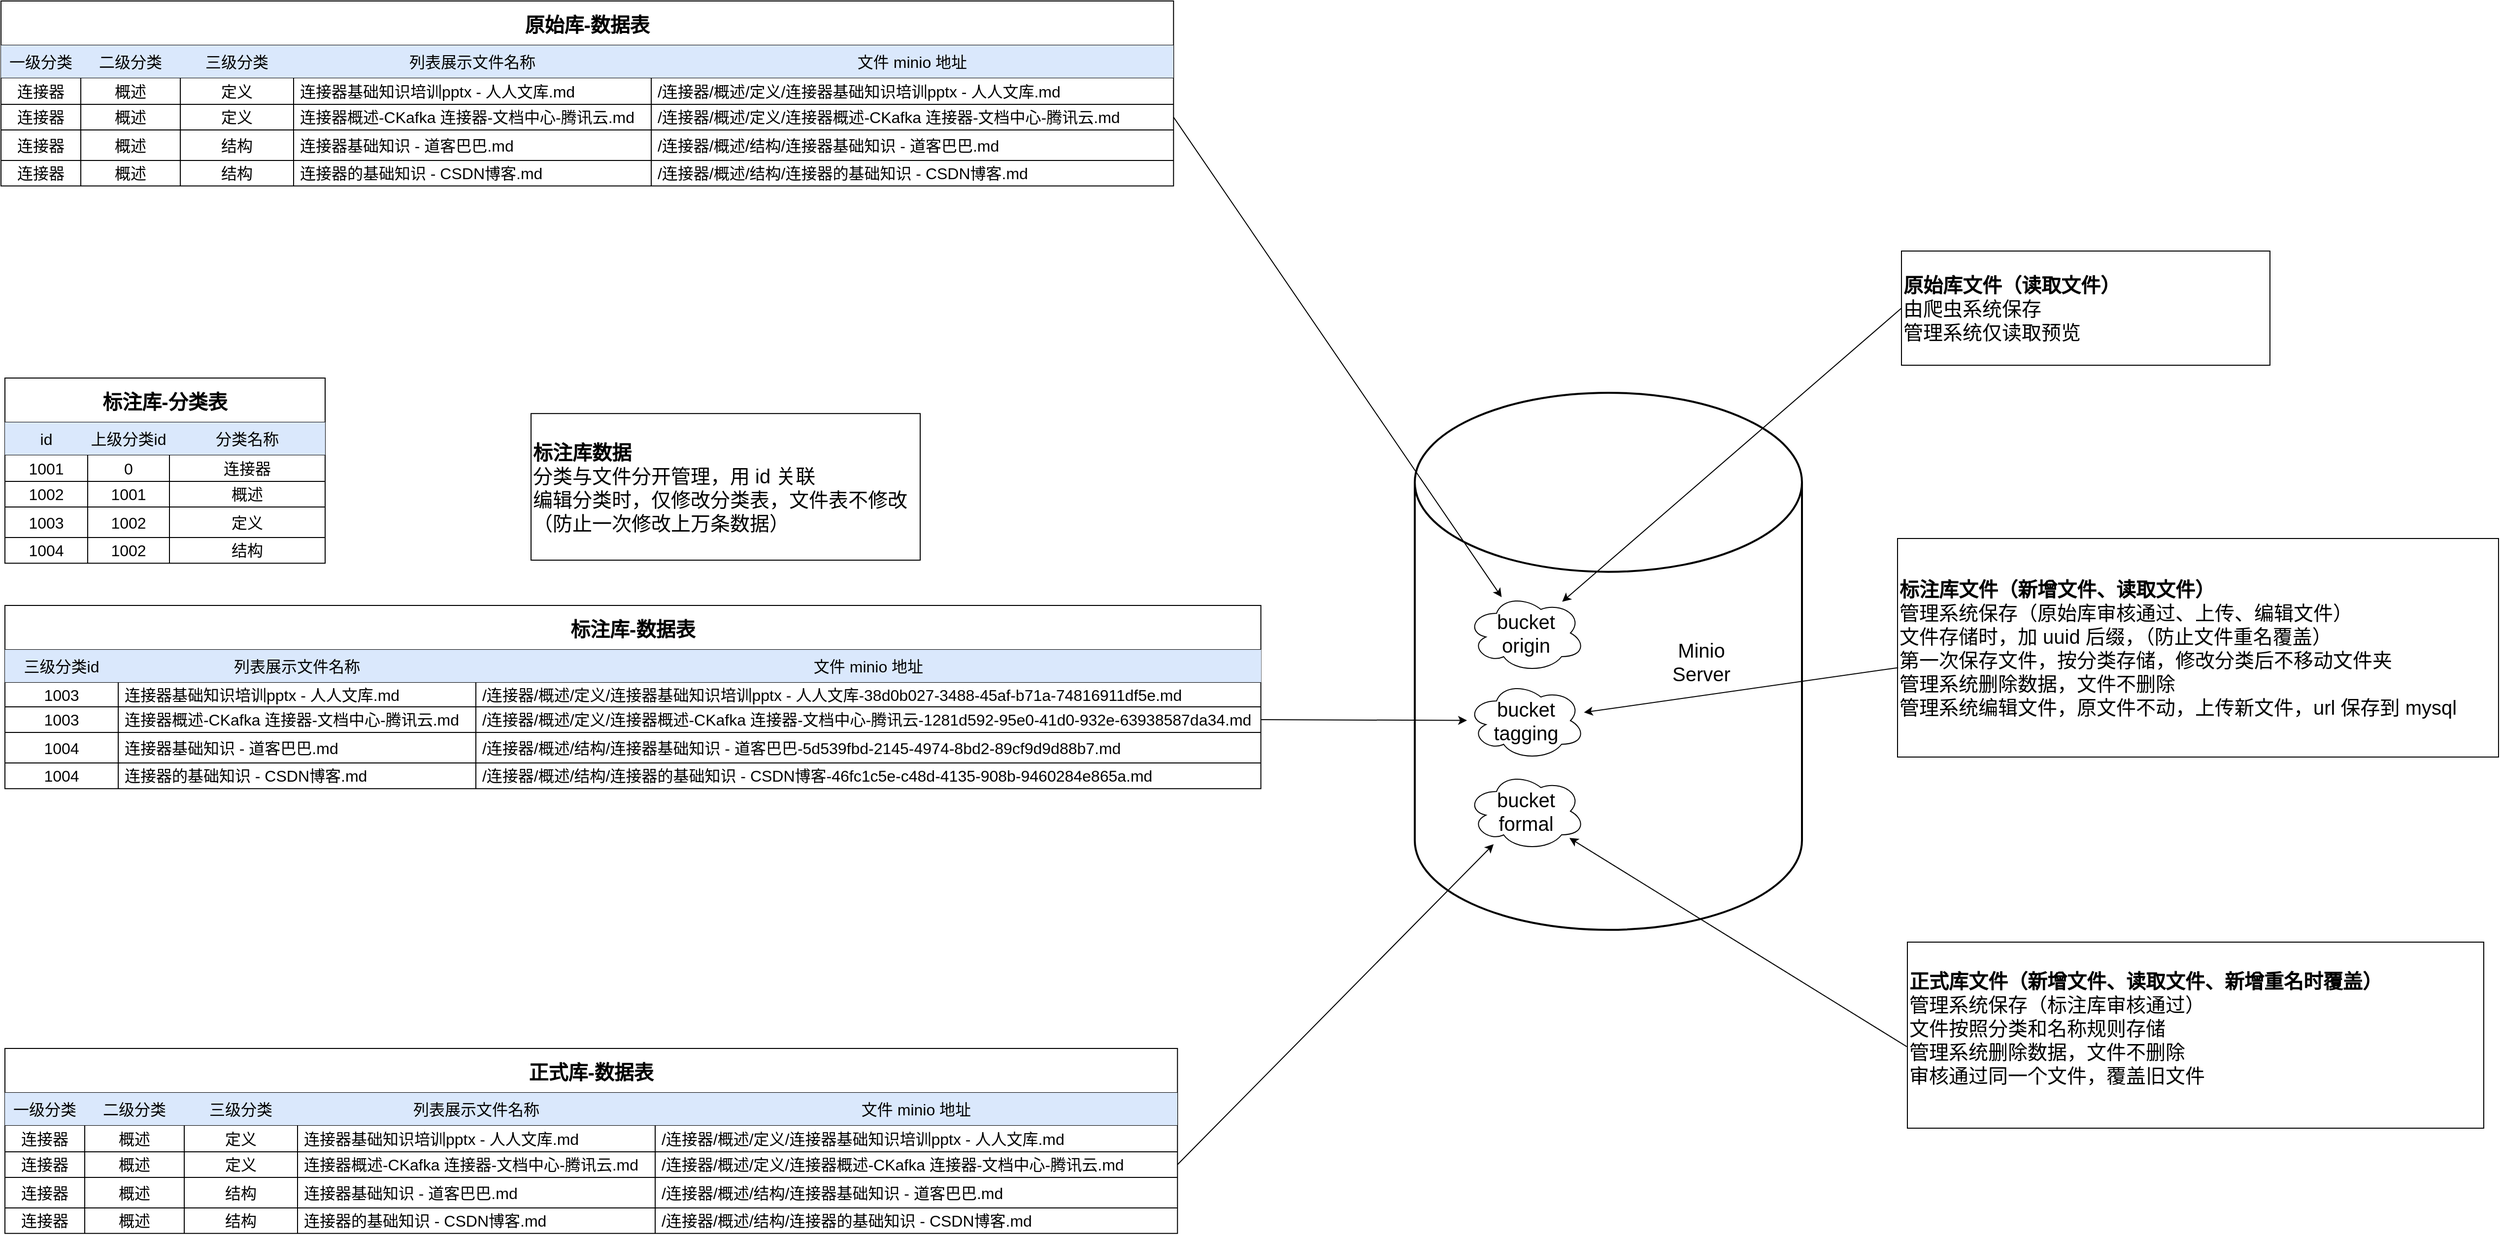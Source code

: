 <mxfile version="26.0.11">
  <diagram id="aS9pjdUC0Do7hMSleVWt" name="第 1 页">
    <mxGraphModel dx="2714" dy="1426" grid="0" gridSize="10" guides="1" tooltips="1" connect="1" arrows="1" fold="1" page="1" pageScale="1" pageWidth="3300" pageHeight="2339" background="none" math="0" shadow="0">
      <root>
        <mxCell id="0" />
        <mxCell id="1" parent="0" />
        <mxCell id="HyDP0fXbinYU09aLnzdq-5" value="原始库-数据表" style="shape=table;startSize=45;container=1;collapsible=0;childLayout=tableLayout;strokeColor=default;fontSize=20;movable=1;resizable=1;rotatable=1;deletable=1;editable=1;locked=0;connectable=1;align=center;fontStyle=1" parent="1" vertex="1">
          <mxGeometry x="142" y="184" width="1190.144" height="187.876" as="geometry" />
        </mxCell>
        <mxCell id="HyDP0fXbinYU09aLnzdq-6" value="" style="shape=tableRow;horizontal=0;startSize=0;swimlaneHead=0;swimlaneBody=0;strokeColor=inherit;top=0;left=0;bottom=0;right=0;collapsible=0;dropTarget=0;fillColor=none;points=[[0,0.5],[1,0.5]];portConstraint=eastwest;fontSize=16;" parent="HyDP0fXbinYU09aLnzdq-5" vertex="1">
          <mxGeometry y="45" width="1190.144" height="33" as="geometry" />
        </mxCell>
        <mxCell id="HyDP0fXbinYU09aLnzdq-21" value="一级分类" style="shape=partialRectangle;html=1;whiteSpace=wrap;connectable=0;strokeColor=#6c8ebf;overflow=hidden;fillColor=#dae8fc;top=0;left=0;bottom=0;right=0;pointerEvents=1;fontSize=16;align=center;" parent="HyDP0fXbinYU09aLnzdq-6" vertex="1">
          <mxGeometry width="81" height="33" as="geometry">
            <mxRectangle width="81" height="33" as="alternateBounds" />
          </mxGeometry>
        </mxCell>
        <mxCell id="HyDP0fXbinYU09aLnzdq-7" value="二级分类" style="shape=partialRectangle;html=1;whiteSpace=wrap;connectable=0;strokeColor=#6c8ebf;overflow=hidden;fillColor=#dae8fc;top=0;left=0;bottom=0;right=0;pointerEvents=1;fontSize=16;align=center;" parent="HyDP0fXbinYU09aLnzdq-6" vertex="1">
          <mxGeometry x="81" width="101" height="33" as="geometry">
            <mxRectangle width="101" height="33" as="alternateBounds" />
          </mxGeometry>
        </mxCell>
        <mxCell id="HyDP0fXbinYU09aLnzdq-8" value="三级分类" style="shape=partialRectangle;html=1;whiteSpace=wrap;connectable=0;strokeColor=#6c8ebf;overflow=hidden;fillColor=#dae8fc;top=0;left=0;bottom=0;right=0;pointerEvents=1;fontSize=16;align=center;" parent="HyDP0fXbinYU09aLnzdq-6" vertex="1">
          <mxGeometry x="182" width="115" height="33" as="geometry">
            <mxRectangle width="115" height="33" as="alternateBounds" />
          </mxGeometry>
        </mxCell>
        <mxCell id="-tEQGCjNAktsvQ3V7sKn-14" value="列表展示文件名称" style="shape=partialRectangle;html=1;whiteSpace=wrap;connectable=0;strokeColor=#6c8ebf;overflow=hidden;fillColor=#dae8fc;top=0;left=0;bottom=0;right=0;pointerEvents=1;fontSize=16;align=center;" vertex="1" parent="HyDP0fXbinYU09aLnzdq-6">
          <mxGeometry x="297" width="363" height="33" as="geometry">
            <mxRectangle width="363" height="33" as="alternateBounds" />
          </mxGeometry>
        </mxCell>
        <mxCell id="HyDP0fXbinYU09aLnzdq-9" value="文件 minio 地址" style="shape=partialRectangle;html=1;whiteSpace=wrap;connectable=0;strokeColor=#6c8ebf;overflow=hidden;fillColor=#dae8fc;top=0;left=0;bottom=0;right=0;pointerEvents=1;fontSize=16;align=center;" parent="HyDP0fXbinYU09aLnzdq-6" vertex="1">
          <mxGeometry x="660" width="530" height="33" as="geometry">
            <mxRectangle width="530" height="33" as="alternateBounds" />
          </mxGeometry>
        </mxCell>
        <mxCell id="HyDP0fXbinYU09aLnzdq-10" value="" style="shape=tableRow;horizontal=0;startSize=0;swimlaneHead=0;swimlaneBody=0;strokeColor=inherit;top=0;left=0;bottom=0;right=0;collapsible=0;dropTarget=0;fillColor=none;points=[[0,0.5],[1,0.5]];portConstraint=eastwest;fontSize=16;" parent="HyDP0fXbinYU09aLnzdq-5" vertex="1">
          <mxGeometry y="78" width="1190.144" height="27" as="geometry" />
        </mxCell>
        <mxCell id="HyDP0fXbinYU09aLnzdq-22" value="连接器" style="shape=partialRectangle;html=1;whiteSpace=wrap;connectable=0;strokeColor=inherit;overflow=hidden;fillColor=none;top=0;left=0;bottom=0;right=0;pointerEvents=1;fontSize=16;align=center;" parent="HyDP0fXbinYU09aLnzdq-10" vertex="1">
          <mxGeometry width="81" height="27" as="geometry">
            <mxRectangle width="81" height="27" as="alternateBounds" />
          </mxGeometry>
        </mxCell>
        <mxCell id="HyDP0fXbinYU09aLnzdq-11" value="概述" style="shape=partialRectangle;html=1;whiteSpace=wrap;connectable=0;strokeColor=inherit;overflow=hidden;fillColor=none;top=0;left=0;bottom=0;right=0;pointerEvents=1;fontSize=16;align=center;" parent="HyDP0fXbinYU09aLnzdq-10" vertex="1">
          <mxGeometry x="81" width="101" height="27" as="geometry">
            <mxRectangle width="101" height="27" as="alternateBounds" />
          </mxGeometry>
        </mxCell>
        <mxCell id="HyDP0fXbinYU09aLnzdq-12" value="定义" style="shape=partialRectangle;html=1;whiteSpace=wrap;connectable=0;strokeColor=inherit;overflow=hidden;fillColor=none;top=0;left=0;bottom=0;right=0;pointerEvents=1;fontSize=16;align=center;" parent="HyDP0fXbinYU09aLnzdq-10" vertex="1">
          <mxGeometry x="182" width="115" height="27" as="geometry">
            <mxRectangle width="115" height="27" as="alternateBounds" />
          </mxGeometry>
        </mxCell>
        <mxCell id="-tEQGCjNAktsvQ3V7sKn-15" value="&lt;span style=&quot;&quot;&gt;&amp;nbsp;连接器基础知识培训pptx - 人人文库.md&lt;/span&gt;" style="shape=partialRectangle;html=1;whiteSpace=wrap;connectable=0;strokeColor=inherit;overflow=hidden;fillColor=none;top=0;left=0;bottom=0;right=0;pointerEvents=1;fontSize=16;align=left;" vertex="1" parent="HyDP0fXbinYU09aLnzdq-10">
          <mxGeometry x="297" width="363" height="27" as="geometry">
            <mxRectangle width="363" height="27" as="alternateBounds" />
          </mxGeometry>
        </mxCell>
        <mxCell id="HyDP0fXbinYU09aLnzdq-13" value="&amp;nbsp;/连接器/概述/定义/连接器基础知识培训pptx - 人人文库.md" style="shape=partialRectangle;html=1;whiteSpace=wrap;connectable=0;strokeColor=inherit;overflow=hidden;fillColor=none;top=0;left=0;bottom=0;right=0;pointerEvents=1;fontSize=16;align=left;" parent="HyDP0fXbinYU09aLnzdq-10" vertex="1">
          <mxGeometry x="660" width="530" height="27" as="geometry">
            <mxRectangle width="530" height="27" as="alternateBounds" />
          </mxGeometry>
        </mxCell>
        <mxCell id="HyDP0fXbinYU09aLnzdq-14" value="" style="shape=tableRow;horizontal=0;startSize=0;swimlaneHead=0;swimlaneBody=0;strokeColor=inherit;top=0;left=0;bottom=0;right=0;collapsible=0;dropTarget=0;fillColor=none;points=[[0,0.5],[1,0.5]];portConstraint=eastwest;fontSize=16;" parent="HyDP0fXbinYU09aLnzdq-5" vertex="1">
          <mxGeometry y="105" width="1190.144" height="26" as="geometry" />
        </mxCell>
        <mxCell id="HyDP0fXbinYU09aLnzdq-23" value="连接器" style="shape=partialRectangle;html=1;whiteSpace=wrap;connectable=0;strokeColor=inherit;overflow=hidden;fillColor=none;top=0;left=0;bottom=0;right=0;pointerEvents=1;fontSize=16;align=center;" parent="HyDP0fXbinYU09aLnzdq-14" vertex="1">
          <mxGeometry width="81" height="26" as="geometry">
            <mxRectangle width="81" height="26" as="alternateBounds" />
          </mxGeometry>
        </mxCell>
        <mxCell id="HyDP0fXbinYU09aLnzdq-15" value="概述" style="shape=partialRectangle;html=1;whiteSpace=wrap;connectable=0;strokeColor=inherit;overflow=hidden;fillColor=none;top=0;left=0;bottom=0;right=0;pointerEvents=1;fontSize=16;align=center;" parent="HyDP0fXbinYU09aLnzdq-14" vertex="1">
          <mxGeometry x="81" width="101" height="26" as="geometry">
            <mxRectangle width="101" height="26" as="alternateBounds" />
          </mxGeometry>
        </mxCell>
        <mxCell id="HyDP0fXbinYU09aLnzdq-16" value="定义" style="shape=partialRectangle;html=1;whiteSpace=wrap;connectable=0;strokeColor=inherit;overflow=hidden;fillColor=none;top=0;left=0;bottom=0;right=0;pointerEvents=1;fontSize=16;align=center;" parent="HyDP0fXbinYU09aLnzdq-14" vertex="1">
          <mxGeometry x="182" width="115" height="26" as="geometry">
            <mxRectangle width="115" height="26" as="alternateBounds" />
          </mxGeometry>
        </mxCell>
        <mxCell id="-tEQGCjNAktsvQ3V7sKn-16" value="&amp;nbsp;连接器概述-CKafka 连接器-文档中心-腾讯云.md" style="shape=partialRectangle;html=1;whiteSpace=wrap;connectable=0;strokeColor=inherit;overflow=hidden;fillColor=none;top=0;left=0;bottom=0;right=0;pointerEvents=1;fontSize=16;align=left;" vertex="1" parent="HyDP0fXbinYU09aLnzdq-14">
          <mxGeometry x="297" width="363" height="26" as="geometry">
            <mxRectangle width="363" height="26" as="alternateBounds" />
          </mxGeometry>
        </mxCell>
        <mxCell id="HyDP0fXbinYU09aLnzdq-17" value="&amp;nbsp;/连接器/概述/定义/连接器概述-CKafka 连接器-文档中心-腾讯云.md" style="shape=partialRectangle;html=1;whiteSpace=wrap;connectable=0;strokeColor=inherit;overflow=hidden;fillColor=none;top=0;left=0;bottom=0;right=0;pointerEvents=1;fontSize=16;align=left;" parent="HyDP0fXbinYU09aLnzdq-14" vertex="1">
          <mxGeometry x="660" width="530" height="26" as="geometry">
            <mxRectangle width="530" height="26" as="alternateBounds" />
          </mxGeometry>
        </mxCell>
        <mxCell id="HyDP0fXbinYU09aLnzdq-30" style="shape=tableRow;horizontal=0;startSize=0;swimlaneHead=0;swimlaneBody=0;strokeColor=inherit;top=0;left=0;bottom=0;right=0;collapsible=0;dropTarget=0;fillColor=none;points=[[0,0.5],[1,0.5]];portConstraint=eastwest;fontSize=16;" parent="HyDP0fXbinYU09aLnzdq-5" vertex="1">
          <mxGeometry y="131" width="1190.144" height="31" as="geometry" />
        </mxCell>
        <mxCell id="HyDP0fXbinYU09aLnzdq-31" value="连接器" style="shape=partialRectangle;html=1;whiteSpace=wrap;connectable=0;strokeColor=inherit;overflow=hidden;fillColor=none;top=0;left=0;bottom=0;right=0;pointerEvents=1;fontSize=16;align=center;" parent="HyDP0fXbinYU09aLnzdq-30" vertex="1">
          <mxGeometry width="81" height="31" as="geometry">
            <mxRectangle width="81" height="31" as="alternateBounds" />
          </mxGeometry>
        </mxCell>
        <mxCell id="HyDP0fXbinYU09aLnzdq-32" value="概述" style="shape=partialRectangle;html=1;whiteSpace=wrap;connectable=0;strokeColor=inherit;overflow=hidden;fillColor=none;top=0;left=0;bottom=0;right=0;pointerEvents=1;fontSize=16;align=center;" parent="HyDP0fXbinYU09aLnzdq-30" vertex="1">
          <mxGeometry x="81" width="101" height="31" as="geometry">
            <mxRectangle width="101" height="31" as="alternateBounds" />
          </mxGeometry>
        </mxCell>
        <mxCell id="HyDP0fXbinYU09aLnzdq-33" value="结构" style="shape=partialRectangle;html=1;whiteSpace=wrap;connectable=0;strokeColor=inherit;overflow=hidden;fillColor=none;top=0;left=0;bottom=0;right=0;pointerEvents=1;fontSize=16;align=center;" parent="HyDP0fXbinYU09aLnzdq-30" vertex="1">
          <mxGeometry x="182" width="115" height="31" as="geometry">
            <mxRectangle width="115" height="31" as="alternateBounds" />
          </mxGeometry>
        </mxCell>
        <mxCell id="-tEQGCjNAktsvQ3V7sKn-17" value="&amp;nbsp;连接器基础知识 - 道客巴巴.md" style="shape=partialRectangle;html=1;whiteSpace=wrap;connectable=0;strokeColor=inherit;overflow=hidden;fillColor=none;top=0;left=0;bottom=0;right=0;pointerEvents=1;fontSize=16;align=left;" vertex="1" parent="HyDP0fXbinYU09aLnzdq-30">
          <mxGeometry x="297" width="363" height="31" as="geometry">
            <mxRectangle width="363" height="31" as="alternateBounds" />
          </mxGeometry>
        </mxCell>
        <mxCell id="HyDP0fXbinYU09aLnzdq-34" value="&amp;nbsp;/连接器/概述/结构/连接器基础知识 - 道客巴巴.md" style="shape=partialRectangle;html=1;whiteSpace=wrap;connectable=0;strokeColor=inherit;overflow=hidden;fillColor=none;top=0;left=0;bottom=0;right=0;pointerEvents=1;fontSize=16;align=left;" parent="HyDP0fXbinYU09aLnzdq-30" vertex="1">
          <mxGeometry x="660" width="530" height="31" as="geometry">
            <mxRectangle width="530" height="31" as="alternateBounds" />
          </mxGeometry>
        </mxCell>
        <mxCell id="HyDP0fXbinYU09aLnzdq-35" style="shape=tableRow;horizontal=0;startSize=0;swimlaneHead=0;swimlaneBody=0;strokeColor=inherit;top=0;left=0;bottom=0;right=0;collapsible=0;dropTarget=0;fillColor=none;points=[[0,0.5],[1,0.5]];portConstraint=eastwest;fontSize=16;" parent="HyDP0fXbinYU09aLnzdq-5" vertex="1">
          <mxGeometry y="162" width="1190.144" height="26" as="geometry" />
        </mxCell>
        <mxCell id="HyDP0fXbinYU09aLnzdq-36" value="连接器" style="shape=partialRectangle;html=1;whiteSpace=wrap;connectable=0;strokeColor=inherit;overflow=hidden;fillColor=none;top=0;left=0;bottom=0;right=0;pointerEvents=1;fontSize=16;align=center;" parent="HyDP0fXbinYU09aLnzdq-35" vertex="1">
          <mxGeometry width="81" height="26" as="geometry">
            <mxRectangle width="81" height="26" as="alternateBounds" />
          </mxGeometry>
        </mxCell>
        <mxCell id="HyDP0fXbinYU09aLnzdq-37" value="概述" style="shape=partialRectangle;html=1;whiteSpace=wrap;connectable=0;strokeColor=inherit;overflow=hidden;fillColor=none;top=0;left=0;bottom=0;right=0;pointerEvents=1;fontSize=16;align=center;" parent="HyDP0fXbinYU09aLnzdq-35" vertex="1">
          <mxGeometry x="81" width="101" height="26" as="geometry">
            <mxRectangle width="101" height="26" as="alternateBounds" />
          </mxGeometry>
        </mxCell>
        <mxCell id="HyDP0fXbinYU09aLnzdq-38" value="结构" style="shape=partialRectangle;html=1;whiteSpace=wrap;connectable=0;strokeColor=inherit;overflow=hidden;fillColor=none;top=0;left=0;bottom=0;right=0;pointerEvents=1;fontSize=16;align=center;" parent="HyDP0fXbinYU09aLnzdq-35" vertex="1">
          <mxGeometry x="182" width="115" height="26" as="geometry">
            <mxRectangle width="115" height="26" as="alternateBounds" />
          </mxGeometry>
        </mxCell>
        <mxCell id="-tEQGCjNAktsvQ3V7sKn-18" value="&amp;nbsp;连接器的基础知识 - CSDN博客.md" style="shape=partialRectangle;html=1;whiteSpace=wrap;connectable=0;strokeColor=inherit;overflow=hidden;fillColor=none;top=0;left=0;bottom=0;right=0;pointerEvents=1;fontSize=16;align=left;" vertex="1" parent="HyDP0fXbinYU09aLnzdq-35">
          <mxGeometry x="297" width="363" height="26" as="geometry">
            <mxRectangle width="363" height="26" as="alternateBounds" />
          </mxGeometry>
        </mxCell>
        <mxCell id="HyDP0fXbinYU09aLnzdq-39" value="&amp;nbsp;/连接器/概述/结构/连接器的基础知识 - CSDN博客.md" style="shape=partialRectangle;html=1;whiteSpace=wrap;connectable=0;strokeColor=inherit;overflow=hidden;fillColor=none;top=0;left=0;bottom=0;right=0;pointerEvents=1;fontSize=16;align=left;" parent="HyDP0fXbinYU09aLnzdq-35" vertex="1">
          <mxGeometry x="660" width="530" height="26" as="geometry">
            <mxRectangle width="530" height="26" as="alternateBounds" />
          </mxGeometry>
        </mxCell>
        <mxCell id="HyDP0fXbinYU09aLnzdq-201" value="&lt;div&gt;&lt;span style=&quot;background-color: transparent; color: light-dark(rgb(0, 0, 0), rgb(255, 255, 255));&quot;&gt;&amp;nbsp; &amp;nbsp; &amp;nbsp; &amp;nbsp; &amp;nbsp; &amp;nbsp; &amp;nbsp; &amp;nbsp; &amp;nbsp; &amp;nbsp; &amp;nbsp; &amp;nbsp; &amp;nbsp; &amp;nbsp; &amp;nbsp; &amp;nbsp; &amp;nbsp; Minio&lt;/span&gt;&lt;/div&gt;&lt;div&gt;&lt;span style=&quot;background-color: transparent; color: light-dark(rgb(0, 0, 0), rgb(255, 255, 255));&quot;&gt;&amp;nbsp; &amp;nbsp; &amp;nbsp; &amp;nbsp; &amp;nbsp; &amp;nbsp; &amp;nbsp; &amp;nbsp; &amp;nbsp; &amp;nbsp; &amp;nbsp; &amp;nbsp; &amp;nbsp; &amp;nbsp; &amp;nbsp; &amp;nbsp; &amp;nbsp; Server&lt;/span&gt;&lt;/div&gt;" style="strokeWidth=2;html=1;shape=mxgraph.flowchart.database;whiteSpace=wrap;fontSize=20;" parent="1" vertex="1">
          <mxGeometry x="1577" y="582" width="393" height="545.5" as="geometry" />
        </mxCell>
        <mxCell id="-tEQGCjNAktsvQ3V7sKn-1" value="bucket&lt;div&gt;origin&lt;/div&gt;" style="ellipse;shape=cloud;whiteSpace=wrap;html=1;fontSize=20;" vertex="1" parent="1">
          <mxGeometry x="1630" y="786" width="120" height="80" as="geometry" />
        </mxCell>
        <mxCell id="-tEQGCjNAktsvQ3V7sKn-2" value="bucket&lt;div&gt;tagging&lt;/div&gt;" style="ellipse;shape=cloud;whiteSpace=wrap;html=1;fontSize=20;" vertex="1" parent="1">
          <mxGeometry x="1630" y="875" width="120" height="80" as="geometry" />
        </mxCell>
        <mxCell id="-tEQGCjNAktsvQ3V7sKn-3" value="bucket&lt;div&gt;formal&lt;/div&gt;" style="ellipse;shape=cloud;whiteSpace=wrap;html=1;fontSize=20;" vertex="1" parent="1">
          <mxGeometry x="1630" y="967" width="120" height="80" as="geometry" />
        </mxCell>
        <mxCell id="-tEQGCjNAktsvQ3V7sKn-8" value="" style="endArrow=classic;html=1;rounded=0;fontSize=20;exitX=1;exitY=0.5;exitDx=0;exitDy=0;" edge="1" parent="1" source="HyDP0fXbinYU09aLnzdq-14" target="-tEQGCjNAktsvQ3V7sKn-1">
          <mxGeometry width="50" height="50" relative="1" as="geometry">
            <mxPoint x="1205" y="250" as="sourcePoint" />
            <mxPoint x="1404" y="414" as="targetPoint" />
          </mxGeometry>
        </mxCell>
        <mxCell id="-tEQGCjNAktsvQ3V7sKn-23" value="标注库-数据表" style="shape=table;startSize=45;container=1;collapsible=0;childLayout=tableLayout;strokeColor=default;fontSize=20;movable=1;resizable=1;rotatable=1;deletable=1;editable=1;locked=0;connectable=1;align=center;fontStyle=1" vertex="1" parent="1">
          <mxGeometry x="146" y="798" width="1274.788" height="186.138" as="geometry" />
        </mxCell>
        <mxCell id="-tEQGCjNAktsvQ3V7sKn-24" value="" style="shape=tableRow;horizontal=0;startSize=0;swimlaneHead=0;swimlaneBody=0;strokeColor=inherit;top=0;left=0;bottom=0;right=0;collapsible=0;dropTarget=0;fillColor=none;points=[[0,0.5],[1,0.5]];portConstraint=eastwest;fontSize=16;" vertex="1" parent="-tEQGCjNAktsvQ3V7sKn-23">
          <mxGeometry y="45" width="1274.788" height="33" as="geometry" />
        </mxCell>
        <mxCell id="-tEQGCjNAktsvQ3V7sKn-27" value="三级分类id" style="shape=partialRectangle;html=1;whiteSpace=wrap;connectable=0;strokeColor=#6c8ebf;overflow=hidden;fillColor=#dae8fc;top=0;left=0;bottom=0;right=0;pointerEvents=1;fontSize=16;align=center;" vertex="1" parent="-tEQGCjNAktsvQ3V7sKn-24">
          <mxGeometry width="115" height="33" as="geometry">
            <mxRectangle width="115" height="33" as="alternateBounds" />
          </mxGeometry>
        </mxCell>
        <mxCell id="-tEQGCjNAktsvQ3V7sKn-28" value="列表展示文件名称" style="shape=partialRectangle;html=1;whiteSpace=wrap;connectable=0;strokeColor=#6c8ebf;overflow=hidden;fillColor=#dae8fc;top=0;left=0;bottom=0;right=0;pointerEvents=1;fontSize=16;align=center;" vertex="1" parent="-tEQGCjNAktsvQ3V7sKn-24">
          <mxGeometry x="115" width="363" height="33" as="geometry">
            <mxRectangle width="363" height="33" as="alternateBounds" />
          </mxGeometry>
        </mxCell>
        <mxCell id="-tEQGCjNAktsvQ3V7sKn-29" value="文件 minio 地址" style="shape=partialRectangle;html=1;whiteSpace=wrap;connectable=0;strokeColor=#6c8ebf;overflow=hidden;fillColor=#dae8fc;top=0;left=0;bottom=0;right=0;pointerEvents=1;fontSize=16;align=center;" vertex="1" parent="-tEQGCjNAktsvQ3V7sKn-24">
          <mxGeometry x="478" width="797" height="33" as="geometry">
            <mxRectangle width="797" height="33" as="alternateBounds" />
          </mxGeometry>
        </mxCell>
        <mxCell id="-tEQGCjNAktsvQ3V7sKn-30" value="" style="shape=tableRow;horizontal=0;startSize=0;swimlaneHead=0;swimlaneBody=0;strokeColor=inherit;top=0;left=0;bottom=0;right=0;collapsible=0;dropTarget=0;fillColor=none;points=[[0,0.5],[1,0.5]];portConstraint=eastwest;fontSize=16;" vertex="1" parent="-tEQGCjNAktsvQ3V7sKn-23">
          <mxGeometry y="78" width="1274.788" height="25" as="geometry" />
        </mxCell>
        <mxCell id="-tEQGCjNAktsvQ3V7sKn-33" value="1003" style="shape=partialRectangle;html=1;whiteSpace=wrap;connectable=0;strokeColor=inherit;overflow=hidden;fillColor=none;top=0;left=0;bottom=0;right=0;pointerEvents=1;fontSize=16;align=center;" vertex="1" parent="-tEQGCjNAktsvQ3V7sKn-30">
          <mxGeometry width="115" height="25" as="geometry">
            <mxRectangle width="115" height="25" as="alternateBounds" />
          </mxGeometry>
        </mxCell>
        <mxCell id="-tEQGCjNAktsvQ3V7sKn-34" value="&lt;span style=&quot;&quot;&gt;&amp;nbsp;连接器基础知识培训pptx - 人人文库.md&lt;/span&gt;" style="shape=partialRectangle;html=1;whiteSpace=wrap;connectable=0;strokeColor=inherit;overflow=hidden;fillColor=none;top=0;left=0;bottom=0;right=0;pointerEvents=1;fontSize=16;align=left;" vertex="1" parent="-tEQGCjNAktsvQ3V7sKn-30">
          <mxGeometry x="115" width="363" height="25" as="geometry">
            <mxRectangle width="363" height="25" as="alternateBounds" />
          </mxGeometry>
        </mxCell>
        <mxCell id="-tEQGCjNAktsvQ3V7sKn-35" value="&amp;nbsp;/连接器/概述/定义/连接器基础知识培训pptx - 人人文库-38d0b027-3488-45af-b71a-74816911df5e.md" style="shape=partialRectangle;html=1;whiteSpace=wrap;connectable=0;strokeColor=inherit;overflow=hidden;fillColor=none;top=0;left=0;bottom=0;right=0;pointerEvents=1;fontSize=16;align=left;" vertex="1" parent="-tEQGCjNAktsvQ3V7sKn-30">
          <mxGeometry x="478" width="797" height="25" as="geometry">
            <mxRectangle width="797" height="25" as="alternateBounds" />
          </mxGeometry>
        </mxCell>
        <mxCell id="-tEQGCjNAktsvQ3V7sKn-36" value="" style="shape=tableRow;horizontal=0;startSize=0;swimlaneHead=0;swimlaneBody=0;strokeColor=inherit;top=0;left=0;bottom=0;right=0;collapsible=0;dropTarget=0;fillColor=none;points=[[0,0.5],[1,0.5]];portConstraint=eastwest;fontSize=16;" vertex="1" parent="-tEQGCjNAktsvQ3V7sKn-23">
          <mxGeometry y="103" width="1274.788" height="26" as="geometry" />
        </mxCell>
        <mxCell id="-tEQGCjNAktsvQ3V7sKn-39" value="1003" style="shape=partialRectangle;html=1;whiteSpace=wrap;connectable=0;strokeColor=inherit;overflow=hidden;fillColor=none;top=0;left=0;bottom=0;right=0;pointerEvents=1;fontSize=16;align=center;" vertex="1" parent="-tEQGCjNAktsvQ3V7sKn-36">
          <mxGeometry width="115" height="26" as="geometry">
            <mxRectangle width="115" height="26" as="alternateBounds" />
          </mxGeometry>
        </mxCell>
        <mxCell id="-tEQGCjNAktsvQ3V7sKn-40" value="&amp;nbsp;连接器概述-CKafka 连接器-文档中心-腾讯云.md" style="shape=partialRectangle;html=1;whiteSpace=wrap;connectable=0;strokeColor=inherit;overflow=hidden;fillColor=none;top=0;left=0;bottom=0;right=0;pointerEvents=1;fontSize=16;align=left;" vertex="1" parent="-tEQGCjNAktsvQ3V7sKn-36">
          <mxGeometry x="115" width="363" height="26" as="geometry">
            <mxRectangle width="363" height="26" as="alternateBounds" />
          </mxGeometry>
        </mxCell>
        <mxCell id="-tEQGCjNAktsvQ3V7sKn-41" value="&amp;nbsp;/连接器/概述/定义/连接器概述-CKafka 连接器-文档中心-腾讯云-1281d592-95e0-41d0-932e-63938587da34.md" style="shape=partialRectangle;html=1;whiteSpace=wrap;connectable=0;strokeColor=inherit;overflow=hidden;fillColor=none;top=0;left=0;bottom=0;right=0;pointerEvents=1;fontSize=16;align=left;" vertex="1" parent="-tEQGCjNAktsvQ3V7sKn-36">
          <mxGeometry x="478" width="797" height="26" as="geometry">
            <mxRectangle width="797" height="26" as="alternateBounds" />
          </mxGeometry>
        </mxCell>
        <mxCell id="-tEQGCjNAktsvQ3V7sKn-42" style="shape=tableRow;horizontal=0;startSize=0;swimlaneHead=0;swimlaneBody=0;strokeColor=inherit;top=0;left=0;bottom=0;right=0;collapsible=0;dropTarget=0;fillColor=none;points=[[0,0.5],[1,0.5]];portConstraint=eastwest;fontSize=16;" vertex="1" parent="-tEQGCjNAktsvQ3V7sKn-23">
          <mxGeometry y="129" width="1274.788" height="31" as="geometry" />
        </mxCell>
        <mxCell id="-tEQGCjNAktsvQ3V7sKn-45" value="1004" style="shape=partialRectangle;html=1;whiteSpace=wrap;connectable=0;strokeColor=inherit;overflow=hidden;fillColor=none;top=0;left=0;bottom=0;right=0;pointerEvents=1;fontSize=16;align=center;" vertex="1" parent="-tEQGCjNAktsvQ3V7sKn-42">
          <mxGeometry width="115" height="31" as="geometry">
            <mxRectangle width="115" height="31" as="alternateBounds" />
          </mxGeometry>
        </mxCell>
        <mxCell id="-tEQGCjNAktsvQ3V7sKn-46" value="&amp;nbsp;连接器基础知识 - 道客巴巴.md" style="shape=partialRectangle;html=1;whiteSpace=wrap;connectable=0;strokeColor=inherit;overflow=hidden;fillColor=none;top=0;left=0;bottom=0;right=0;pointerEvents=1;fontSize=16;align=left;" vertex="1" parent="-tEQGCjNAktsvQ3V7sKn-42">
          <mxGeometry x="115" width="363" height="31" as="geometry">
            <mxRectangle width="363" height="31" as="alternateBounds" />
          </mxGeometry>
        </mxCell>
        <mxCell id="-tEQGCjNAktsvQ3V7sKn-47" value="&amp;nbsp;/连接器/概述/结构/连接器基础知识 - 道客巴巴-5d539fbd-2145-4974-8bd2-89cf9d9d88b7.md" style="shape=partialRectangle;html=1;whiteSpace=wrap;connectable=0;strokeColor=inherit;overflow=hidden;fillColor=none;top=0;left=0;bottom=0;right=0;pointerEvents=1;fontSize=16;align=left;" vertex="1" parent="-tEQGCjNAktsvQ3V7sKn-42">
          <mxGeometry x="478" width="797" height="31" as="geometry">
            <mxRectangle width="797" height="31" as="alternateBounds" />
          </mxGeometry>
        </mxCell>
        <mxCell id="-tEQGCjNAktsvQ3V7sKn-48" style="shape=tableRow;horizontal=0;startSize=0;swimlaneHead=0;swimlaneBody=0;strokeColor=inherit;top=0;left=0;bottom=0;right=0;collapsible=0;dropTarget=0;fillColor=none;points=[[0,0.5],[1,0.5]];portConstraint=eastwest;fontSize=16;" vertex="1" parent="-tEQGCjNAktsvQ3V7sKn-23">
          <mxGeometry y="160" width="1274.788" height="26" as="geometry" />
        </mxCell>
        <mxCell id="-tEQGCjNAktsvQ3V7sKn-51" value="1004" style="shape=partialRectangle;html=1;whiteSpace=wrap;connectable=0;strokeColor=inherit;overflow=hidden;fillColor=none;top=0;left=0;bottom=0;right=0;pointerEvents=1;fontSize=16;align=center;" vertex="1" parent="-tEQGCjNAktsvQ3V7sKn-48">
          <mxGeometry width="115" height="26" as="geometry">
            <mxRectangle width="115" height="26" as="alternateBounds" />
          </mxGeometry>
        </mxCell>
        <mxCell id="-tEQGCjNAktsvQ3V7sKn-52" value="&amp;nbsp;连接器的基础知识 - CSDN博客.md" style="shape=partialRectangle;html=1;whiteSpace=wrap;connectable=0;strokeColor=inherit;overflow=hidden;fillColor=none;top=0;left=0;bottom=0;right=0;pointerEvents=1;fontSize=16;align=left;" vertex="1" parent="-tEQGCjNAktsvQ3V7sKn-48">
          <mxGeometry x="115" width="363" height="26" as="geometry">
            <mxRectangle width="363" height="26" as="alternateBounds" />
          </mxGeometry>
        </mxCell>
        <mxCell id="-tEQGCjNAktsvQ3V7sKn-53" value="&amp;nbsp;/连接器/概述/结构/连接器的基础知识 - CSDN博客-46fc1c5e-c48d-4135-908b-9460284e865a.md" style="shape=partialRectangle;html=1;whiteSpace=wrap;connectable=0;strokeColor=inherit;overflow=hidden;fillColor=none;top=0;left=0;bottom=0;right=0;pointerEvents=1;fontSize=16;align=left;" vertex="1" parent="-tEQGCjNAktsvQ3V7sKn-48">
          <mxGeometry x="478" width="797" height="26" as="geometry">
            <mxRectangle width="797" height="26" as="alternateBounds" />
          </mxGeometry>
        </mxCell>
        <mxCell id="-tEQGCjNAktsvQ3V7sKn-54" value="标注库-分类表" style="shape=table;startSize=45;container=1;collapsible=0;childLayout=tableLayout;strokeColor=default;fontSize=20;movable=1;resizable=1;rotatable=1;deletable=1;editable=1;locked=0;connectable=1;align=center;fontStyle=1" vertex="1" parent="1">
          <mxGeometry x="146" y="567" width="325.012" height="188.17" as="geometry" />
        </mxCell>
        <mxCell id="-tEQGCjNAktsvQ3V7sKn-55" value="" style="shape=tableRow;horizontal=0;startSize=0;swimlaneHead=0;swimlaneBody=0;strokeColor=inherit;top=0;left=0;bottom=0;right=0;collapsible=0;dropTarget=0;fillColor=none;points=[[0,0.5],[1,0.5]];portConstraint=eastwest;fontSize=16;" vertex="1" parent="-tEQGCjNAktsvQ3V7sKn-54">
          <mxGeometry y="45" width="325.012" height="33" as="geometry" />
        </mxCell>
        <mxCell id="-tEQGCjNAktsvQ3V7sKn-56" value="id" style="shape=partialRectangle;html=1;whiteSpace=wrap;connectable=0;strokeColor=#6c8ebf;overflow=hidden;fillColor=#dae8fc;top=0;left=0;bottom=0;right=0;pointerEvents=1;fontSize=16;align=center;" vertex="1" parent="-tEQGCjNAktsvQ3V7sKn-55">
          <mxGeometry width="84" height="33" as="geometry">
            <mxRectangle width="84" height="33" as="alternateBounds" />
          </mxGeometry>
        </mxCell>
        <mxCell id="-tEQGCjNAktsvQ3V7sKn-57" value="上级分类id" style="shape=partialRectangle;html=1;whiteSpace=wrap;connectable=0;strokeColor=#6c8ebf;overflow=hidden;fillColor=#dae8fc;top=0;left=0;bottom=0;right=0;pointerEvents=1;fontSize=16;align=center;" vertex="1" parent="-tEQGCjNAktsvQ3V7sKn-55">
          <mxGeometry x="84" width="83" height="33" as="geometry">
            <mxRectangle width="83" height="33" as="alternateBounds" />
          </mxGeometry>
        </mxCell>
        <mxCell id="-tEQGCjNAktsvQ3V7sKn-58" value="分类名称" style="shape=partialRectangle;html=1;whiteSpace=wrap;connectable=0;strokeColor=#6c8ebf;overflow=hidden;fillColor=#dae8fc;top=0;left=0;bottom=0;right=0;pointerEvents=1;fontSize=16;align=center;" vertex="1" parent="-tEQGCjNAktsvQ3V7sKn-55">
          <mxGeometry x="167" width="158" height="33" as="geometry">
            <mxRectangle width="158" height="33" as="alternateBounds" />
          </mxGeometry>
        </mxCell>
        <mxCell id="-tEQGCjNAktsvQ3V7sKn-59" value="" style="shape=tableRow;horizontal=0;startSize=0;swimlaneHead=0;swimlaneBody=0;strokeColor=inherit;top=0;left=0;bottom=0;right=0;collapsible=0;dropTarget=0;fillColor=none;points=[[0,0.5],[1,0.5]];portConstraint=eastwest;fontSize=16;" vertex="1" parent="-tEQGCjNAktsvQ3V7sKn-54">
          <mxGeometry y="78" width="325.012" height="27" as="geometry" />
        </mxCell>
        <mxCell id="-tEQGCjNAktsvQ3V7sKn-60" value="1001" style="shape=partialRectangle;html=1;whiteSpace=wrap;connectable=0;strokeColor=inherit;overflow=hidden;fillColor=none;top=0;left=0;bottom=0;right=0;pointerEvents=1;fontSize=16;align=center;" vertex="1" parent="-tEQGCjNAktsvQ3V7sKn-59">
          <mxGeometry width="84" height="27" as="geometry">
            <mxRectangle width="84" height="27" as="alternateBounds" />
          </mxGeometry>
        </mxCell>
        <mxCell id="-tEQGCjNAktsvQ3V7sKn-61" value="&lt;span style=&quot;&quot;&gt;0&lt;/span&gt;" style="shape=partialRectangle;html=1;whiteSpace=wrap;connectable=0;strokeColor=inherit;overflow=hidden;fillColor=none;top=0;left=0;bottom=0;right=0;pointerEvents=1;fontSize=16;align=center;" vertex="1" parent="-tEQGCjNAktsvQ3V7sKn-59">
          <mxGeometry x="84" width="83" height="27" as="geometry">
            <mxRectangle width="83" height="27" as="alternateBounds" />
          </mxGeometry>
        </mxCell>
        <mxCell id="-tEQGCjNAktsvQ3V7sKn-62" value="&lt;span style=&quot;&quot;&gt;连接器&lt;/span&gt;" style="shape=partialRectangle;html=1;whiteSpace=wrap;connectable=0;strokeColor=inherit;overflow=hidden;fillColor=none;top=0;left=0;bottom=0;right=0;pointerEvents=1;fontSize=16;align=center;" vertex="1" parent="-tEQGCjNAktsvQ3V7sKn-59">
          <mxGeometry x="167" width="158" height="27" as="geometry">
            <mxRectangle width="158" height="27" as="alternateBounds" />
          </mxGeometry>
        </mxCell>
        <mxCell id="-tEQGCjNAktsvQ3V7sKn-63" value="" style="shape=tableRow;horizontal=0;startSize=0;swimlaneHead=0;swimlaneBody=0;strokeColor=inherit;top=0;left=0;bottom=0;right=0;collapsible=0;dropTarget=0;fillColor=none;points=[[0,0.5],[1,0.5]];portConstraint=eastwest;fontSize=16;" vertex="1" parent="-tEQGCjNAktsvQ3V7sKn-54">
          <mxGeometry y="105" width="325.012" height="26" as="geometry" />
        </mxCell>
        <mxCell id="-tEQGCjNAktsvQ3V7sKn-64" value="1002" style="shape=partialRectangle;html=1;whiteSpace=wrap;connectable=0;strokeColor=inherit;overflow=hidden;fillColor=none;top=0;left=0;bottom=0;right=0;pointerEvents=1;fontSize=16;align=center;" vertex="1" parent="-tEQGCjNAktsvQ3V7sKn-63">
          <mxGeometry width="84" height="26" as="geometry">
            <mxRectangle width="84" height="26" as="alternateBounds" />
          </mxGeometry>
        </mxCell>
        <mxCell id="-tEQGCjNAktsvQ3V7sKn-65" value="&lt;span style=&quot;&quot;&gt;1001&lt;/span&gt;" style="shape=partialRectangle;html=1;whiteSpace=wrap;connectable=0;strokeColor=inherit;overflow=hidden;fillColor=none;top=0;left=0;bottom=0;right=0;pointerEvents=1;fontSize=16;align=center;" vertex="1" parent="-tEQGCjNAktsvQ3V7sKn-63">
          <mxGeometry x="84" width="83" height="26" as="geometry">
            <mxRectangle width="83" height="26" as="alternateBounds" />
          </mxGeometry>
        </mxCell>
        <mxCell id="-tEQGCjNAktsvQ3V7sKn-66" value="&lt;span style=&quot;&quot;&gt;概述&lt;/span&gt;" style="shape=partialRectangle;html=1;whiteSpace=wrap;connectable=0;strokeColor=inherit;overflow=hidden;fillColor=none;top=0;left=0;bottom=0;right=0;pointerEvents=1;fontSize=16;align=center;" vertex="1" parent="-tEQGCjNAktsvQ3V7sKn-63">
          <mxGeometry x="167" width="158" height="26" as="geometry">
            <mxRectangle width="158" height="26" as="alternateBounds" />
          </mxGeometry>
        </mxCell>
        <mxCell id="-tEQGCjNAktsvQ3V7sKn-67" style="shape=tableRow;horizontal=0;startSize=0;swimlaneHead=0;swimlaneBody=0;strokeColor=inherit;top=0;left=0;bottom=0;right=0;collapsible=0;dropTarget=0;fillColor=none;points=[[0,0.5],[1,0.5]];portConstraint=eastwest;fontSize=16;" vertex="1" parent="-tEQGCjNAktsvQ3V7sKn-54">
          <mxGeometry y="131" width="325.012" height="31" as="geometry" />
        </mxCell>
        <mxCell id="-tEQGCjNAktsvQ3V7sKn-68" value="1003" style="shape=partialRectangle;html=1;whiteSpace=wrap;connectable=0;strokeColor=inherit;overflow=hidden;fillColor=none;top=0;left=0;bottom=0;right=0;pointerEvents=1;fontSize=16;align=center;" vertex="1" parent="-tEQGCjNAktsvQ3V7sKn-67">
          <mxGeometry width="84" height="31" as="geometry">
            <mxRectangle width="84" height="31" as="alternateBounds" />
          </mxGeometry>
        </mxCell>
        <mxCell id="-tEQGCjNAktsvQ3V7sKn-69" value="&lt;span style=&quot;&quot;&gt;1002&lt;/span&gt;" style="shape=partialRectangle;html=1;whiteSpace=wrap;connectable=0;strokeColor=inherit;overflow=hidden;fillColor=none;top=0;left=0;bottom=0;right=0;pointerEvents=1;fontSize=16;align=center;" vertex="1" parent="-tEQGCjNAktsvQ3V7sKn-67">
          <mxGeometry x="84" width="83" height="31" as="geometry">
            <mxRectangle width="83" height="31" as="alternateBounds" />
          </mxGeometry>
        </mxCell>
        <mxCell id="-tEQGCjNAktsvQ3V7sKn-70" value="&lt;span style=&quot;&quot;&gt;定义&lt;/span&gt;" style="shape=partialRectangle;html=1;whiteSpace=wrap;connectable=0;strokeColor=inherit;overflow=hidden;fillColor=none;top=0;left=0;bottom=0;right=0;pointerEvents=1;fontSize=16;align=center;" vertex="1" parent="-tEQGCjNAktsvQ3V7sKn-67">
          <mxGeometry x="167" width="158" height="31" as="geometry">
            <mxRectangle width="158" height="31" as="alternateBounds" />
          </mxGeometry>
        </mxCell>
        <mxCell id="-tEQGCjNAktsvQ3V7sKn-71" style="shape=tableRow;horizontal=0;startSize=0;swimlaneHead=0;swimlaneBody=0;strokeColor=inherit;top=0;left=0;bottom=0;right=0;collapsible=0;dropTarget=0;fillColor=none;points=[[0,0.5],[1,0.5]];portConstraint=eastwest;fontSize=16;" vertex="1" parent="-tEQGCjNAktsvQ3V7sKn-54">
          <mxGeometry y="162" width="325.012" height="26" as="geometry" />
        </mxCell>
        <mxCell id="-tEQGCjNAktsvQ3V7sKn-72" value="1004" style="shape=partialRectangle;html=1;whiteSpace=wrap;connectable=0;strokeColor=inherit;overflow=hidden;fillColor=none;top=0;left=0;bottom=0;right=0;pointerEvents=1;fontSize=16;align=center;" vertex="1" parent="-tEQGCjNAktsvQ3V7sKn-71">
          <mxGeometry width="84" height="26" as="geometry">
            <mxRectangle width="84" height="26" as="alternateBounds" />
          </mxGeometry>
        </mxCell>
        <mxCell id="-tEQGCjNAktsvQ3V7sKn-73" value="&lt;span style=&quot;&quot;&gt;1002&lt;/span&gt;" style="shape=partialRectangle;html=1;whiteSpace=wrap;connectable=0;strokeColor=inherit;overflow=hidden;fillColor=none;top=0;left=0;bottom=0;right=0;pointerEvents=1;fontSize=16;align=center;" vertex="1" parent="-tEQGCjNAktsvQ3V7sKn-71">
          <mxGeometry x="84" width="83" height="26" as="geometry">
            <mxRectangle width="83" height="26" as="alternateBounds" />
          </mxGeometry>
        </mxCell>
        <mxCell id="-tEQGCjNAktsvQ3V7sKn-74" value="&lt;span style=&quot;&quot;&gt;结构&lt;/span&gt;" style="shape=partialRectangle;html=1;whiteSpace=wrap;connectable=0;strokeColor=inherit;overflow=hidden;fillColor=none;top=0;left=0;bottom=0;right=0;pointerEvents=1;fontSize=16;align=center;" vertex="1" parent="-tEQGCjNAktsvQ3V7sKn-71">
          <mxGeometry x="167" width="158" height="26" as="geometry">
            <mxRectangle width="158" height="26" as="alternateBounds" />
          </mxGeometry>
        </mxCell>
        <mxCell id="-tEQGCjNAktsvQ3V7sKn-75" value="正式库-数据表" style="shape=table;startSize=45;container=1;collapsible=0;childLayout=tableLayout;strokeColor=default;fontSize=20;movable=1;resizable=1;rotatable=1;deletable=1;editable=1;locked=0;connectable=1;align=center;fontStyle=1" vertex="1" parent="1">
          <mxGeometry x="146" y="1248" width="1190.144" height="187.876" as="geometry" />
        </mxCell>
        <mxCell id="-tEQGCjNAktsvQ3V7sKn-76" value="" style="shape=tableRow;horizontal=0;startSize=0;swimlaneHead=0;swimlaneBody=0;strokeColor=inherit;top=0;left=0;bottom=0;right=0;collapsible=0;dropTarget=0;fillColor=none;points=[[0,0.5],[1,0.5]];portConstraint=eastwest;fontSize=16;" vertex="1" parent="-tEQGCjNAktsvQ3V7sKn-75">
          <mxGeometry y="45" width="1190.144" height="33" as="geometry" />
        </mxCell>
        <mxCell id="-tEQGCjNAktsvQ3V7sKn-77" value="一级分类" style="shape=partialRectangle;html=1;whiteSpace=wrap;connectable=0;strokeColor=#6c8ebf;overflow=hidden;fillColor=#dae8fc;top=0;left=0;bottom=0;right=0;pointerEvents=1;fontSize=16;align=center;" vertex="1" parent="-tEQGCjNAktsvQ3V7sKn-76">
          <mxGeometry width="81" height="33" as="geometry">
            <mxRectangle width="81" height="33" as="alternateBounds" />
          </mxGeometry>
        </mxCell>
        <mxCell id="-tEQGCjNAktsvQ3V7sKn-78" value="二级分类" style="shape=partialRectangle;html=1;whiteSpace=wrap;connectable=0;strokeColor=#6c8ebf;overflow=hidden;fillColor=#dae8fc;top=0;left=0;bottom=0;right=0;pointerEvents=1;fontSize=16;align=center;" vertex="1" parent="-tEQGCjNAktsvQ3V7sKn-76">
          <mxGeometry x="81" width="101" height="33" as="geometry">
            <mxRectangle width="101" height="33" as="alternateBounds" />
          </mxGeometry>
        </mxCell>
        <mxCell id="-tEQGCjNAktsvQ3V7sKn-79" value="三级分类" style="shape=partialRectangle;html=1;whiteSpace=wrap;connectable=0;strokeColor=#6c8ebf;overflow=hidden;fillColor=#dae8fc;top=0;left=0;bottom=0;right=0;pointerEvents=1;fontSize=16;align=center;" vertex="1" parent="-tEQGCjNAktsvQ3V7sKn-76">
          <mxGeometry x="182" width="115" height="33" as="geometry">
            <mxRectangle width="115" height="33" as="alternateBounds" />
          </mxGeometry>
        </mxCell>
        <mxCell id="-tEQGCjNAktsvQ3V7sKn-80" value="列表展示文件名称" style="shape=partialRectangle;html=1;whiteSpace=wrap;connectable=0;strokeColor=#6c8ebf;overflow=hidden;fillColor=#dae8fc;top=0;left=0;bottom=0;right=0;pointerEvents=1;fontSize=16;align=center;" vertex="1" parent="-tEQGCjNAktsvQ3V7sKn-76">
          <mxGeometry x="297" width="363" height="33" as="geometry">
            <mxRectangle width="363" height="33" as="alternateBounds" />
          </mxGeometry>
        </mxCell>
        <mxCell id="-tEQGCjNAktsvQ3V7sKn-81" value="文件 minio 地址" style="shape=partialRectangle;html=1;whiteSpace=wrap;connectable=0;strokeColor=#6c8ebf;overflow=hidden;fillColor=#dae8fc;top=0;left=0;bottom=0;right=0;pointerEvents=1;fontSize=16;align=center;" vertex="1" parent="-tEQGCjNAktsvQ3V7sKn-76">
          <mxGeometry x="660" width="530" height="33" as="geometry">
            <mxRectangle width="530" height="33" as="alternateBounds" />
          </mxGeometry>
        </mxCell>
        <mxCell id="-tEQGCjNAktsvQ3V7sKn-82" value="" style="shape=tableRow;horizontal=0;startSize=0;swimlaneHead=0;swimlaneBody=0;strokeColor=inherit;top=0;left=0;bottom=0;right=0;collapsible=0;dropTarget=0;fillColor=none;points=[[0,0.5],[1,0.5]];portConstraint=eastwest;fontSize=16;" vertex="1" parent="-tEQGCjNAktsvQ3V7sKn-75">
          <mxGeometry y="78" width="1190.144" height="27" as="geometry" />
        </mxCell>
        <mxCell id="-tEQGCjNAktsvQ3V7sKn-83" value="连接器" style="shape=partialRectangle;html=1;whiteSpace=wrap;connectable=0;strokeColor=inherit;overflow=hidden;fillColor=none;top=0;left=0;bottom=0;right=0;pointerEvents=1;fontSize=16;align=center;" vertex="1" parent="-tEQGCjNAktsvQ3V7sKn-82">
          <mxGeometry width="81" height="27" as="geometry">
            <mxRectangle width="81" height="27" as="alternateBounds" />
          </mxGeometry>
        </mxCell>
        <mxCell id="-tEQGCjNAktsvQ3V7sKn-84" value="概述" style="shape=partialRectangle;html=1;whiteSpace=wrap;connectable=0;strokeColor=inherit;overflow=hidden;fillColor=none;top=0;left=0;bottom=0;right=0;pointerEvents=1;fontSize=16;align=center;" vertex="1" parent="-tEQGCjNAktsvQ3V7sKn-82">
          <mxGeometry x="81" width="101" height="27" as="geometry">
            <mxRectangle width="101" height="27" as="alternateBounds" />
          </mxGeometry>
        </mxCell>
        <mxCell id="-tEQGCjNAktsvQ3V7sKn-85" value="定义" style="shape=partialRectangle;html=1;whiteSpace=wrap;connectable=0;strokeColor=inherit;overflow=hidden;fillColor=none;top=0;left=0;bottom=0;right=0;pointerEvents=1;fontSize=16;align=center;" vertex="1" parent="-tEQGCjNAktsvQ3V7sKn-82">
          <mxGeometry x="182" width="115" height="27" as="geometry">
            <mxRectangle width="115" height="27" as="alternateBounds" />
          </mxGeometry>
        </mxCell>
        <mxCell id="-tEQGCjNAktsvQ3V7sKn-86" value="&lt;span style=&quot;&quot;&gt;&amp;nbsp;连接器基础知识培训pptx - 人人文库.md&lt;/span&gt;" style="shape=partialRectangle;html=1;whiteSpace=wrap;connectable=0;strokeColor=inherit;overflow=hidden;fillColor=none;top=0;left=0;bottom=0;right=0;pointerEvents=1;fontSize=16;align=left;" vertex="1" parent="-tEQGCjNAktsvQ3V7sKn-82">
          <mxGeometry x="297" width="363" height="27" as="geometry">
            <mxRectangle width="363" height="27" as="alternateBounds" />
          </mxGeometry>
        </mxCell>
        <mxCell id="-tEQGCjNAktsvQ3V7sKn-87" value="&amp;nbsp;/连接器/概述/定义/连接器基础知识培训pptx - 人人文库.md" style="shape=partialRectangle;html=1;whiteSpace=wrap;connectable=0;strokeColor=inherit;overflow=hidden;fillColor=none;top=0;left=0;bottom=0;right=0;pointerEvents=1;fontSize=16;align=left;" vertex="1" parent="-tEQGCjNAktsvQ3V7sKn-82">
          <mxGeometry x="660" width="530" height="27" as="geometry">
            <mxRectangle width="530" height="27" as="alternateBounds" />
          </mxGeometry>
        </mxCell>
        <mxCell id="-tEQGCjNAktsvQ3V7sKn-88" value="" style="shape=tableRow;horizontal=0;startSize=0;swimlaneHead=0;swimlaneBody=0;strokeColor=inherit;top=0;left=0;bottom=0;right=0;collapsible=0;dropTarget=0;fillColor=none;points=[[0,0.5],[1,0.5]];portConstraint=eastwest;fontSize=16;" vertex="1" parent="-tEQGCjNAktsvQ3V7sKn-75">
          <mxGeometry y="105" width="1190.144" height="26" as="geometry" />
        </mxCell>
        <mxCell id="-tEQGCjNAktsvQ3V7sKn-89" value="连接器" style="shape=partialRectangle;html=1;whiteSpace=wrap;connectable=0;strokeColor=inherit;overflow=hidden;fillColor=none;top=0;left=0;bottom=0;right=0;pointerEvents=1;fontSize=16;align=center;" vertex="1" parent="-tEQGCjNAktsvQ3V7sKn-88">
          <mxGeometry width="81" height="26" as="geometry">
            <mxRectangle width="81" height="26" as="alternateBounds" />
          </mxGeometry>
        </mxCell>
        <mxCell id="-tEQGCjNAktsvQ3V7sKn-90" value="概述" style="shape=partialRectangle;html=1;whiteSpace=wrap;connectable=0;strokeColor=inherit;overflow=hidden;fillColor=none;top=0;left=0;bottom=0;right=0;pointerEvents=1;fontSize=16;align=center;" vertex="1" parent="-tEQGCjNAktsvQ3V7sKn-88">
          <mxGeometry x="81" width="101" height="26" as="geometry">
            <mxRectangle width="101" height="26" as="alternateBounds" />
          </mxGeometry>
        </mxCell>
        <mxCell id="-tEQGCjNAktsvQ3V7sKn-91" value="定义" style="shape=partialRectangle;html=1;whiteSpace=wrap;connectable=0;strokeColor=inherit;overflow=hidden;fillColor=none;top=0;left=0;bottom=0;right=0;pointerEvents=1;fontSize=16;align=center;" vertex="1" parent="-tEQGCjNAktsvQ3V7sKn-88">
          <mxGeometry x="182" width="115" height="26" as="geometry">
            <mxRectangle width="115" height="26" as="alternateBounds" />
          </mxGeometry>
        </mxCell>
        <mxCell id="-tEQGCjNAktsvQ3V7sKn-92" value="&amp;nbsp;连接器概述-CKafka 连接器-文档中心-腾讯云.md" style="shape=partialRectangle;html=1;whiteSpace=wrap;connectable=0;strokeColor=inherit;overflow=hidden;fillColor=none;top=0;left=0;bottom=0;right=0;pointerEvents=1;fontSize=16;align=left;" vertex="1" parent="-tEQGCjNAktsvQ3V7sKn-88">
          <mxGeometry x="297" width="363" height="26" as="geometry">
            <mxRectangle width="363" height="26" as="alternateBounds" />
          </mxGeometry>
        </mxCell>
        <mxCell id="-tEQGCjNAktsvQ3V7sKn-93" value="&amp;nbsp;/连接器/概述/定义/连接器概述-CKafka 连接器-文档中心-腾讯云.md" style="shape=partialRectangle;html=1;whiteSpace=wrap;connectable=0;strokeColor=inherit;overflow=hidden;fillColor=none;top=0;left=0;bottom=0;right=0;pointerEvents=1;fontSize=16;align=left;" vertex="1" parent="-tEQGCjNAktsvQ3V7sKn-88">
          <mxGeometry x="660" width="530" height="26" as="geometry">
            <mxRectangle width="530" height="26" as="alternateBounds" />
          </mxGeometry>
        </mxCell>
        <mxCell id="-tEQGCjNAktsvQ3V7sKn-94" style="shape=tableRow;horizontal=0;startSize=0;swimlaneHead=0;swimlaneBody=0;strokeColor=inherit;top=0;left=0;bottom=0;right=0;collapsible=0;dropTarget=0;fillColor=none;points=[[0,0.5],[1,0.5]];portConstraint=eastwest;fontSize=16;" vertex="1" parent="-tEQGCjNAktsvQ3V7sKn-75">
          <mxGeometry y="131" width="1190.144" height="31" as="geometry" />
        </mxCell>
        <mxCell id="-tEQGCjNAktsvQ3V7sKn-95" value="连接器" style="shape=partialRectangle;html=1;whiteSpace=wrap;connectable=0;strokeColor=inherit;overflow=hidden;fillColor=none;top=0;left=0;bottom=0;right=0;pointerEvents=1;fontSize=16;align=center;" vertex="1" parent="-tEQGCjNAktsvQ3V7sKn-94">
          <mxGeometry width="81" height="31" as="geometry">
            <mxRectangle width="81" height="31" as="alternateBounds" />
          </mxGeometry>
        </mxCell>
        <mxCell id="-tEQGCjNAktsvQ3V7sKn-96" value="概述" style="shape=partialRectangle;html=1;whiteSpace=wrap;connectable=0;strokeColor=inherit;overflow=hidden;fillColor=none;top=0;left=0;bottom=0;right=0;pointerEvents=1;fontSize=16;align=center;" vertex="1" parent="-tEQGCjNAktsvQ3V7sKn-94">
          <mxGeometry x="81" width="101" height="31" as="geometry">
            <mxRectangle width="101" height="31" as="alternateBounds" />
          </mxGeometry>
        </mxCell>
        <mxCell id="-tEQGCjNAktsvQ3V7sKn-97" value="结构" style="shape=partialRectangle;html=1;whiteSpace=wrap;connectable=0;strokeColor=inherit;overflow=hidden;fillColor=none;top=0;left=0;bottom=0;right=0;pointerEvents=1;fontSize=16;align=center;" vertex="1" parent="-tEQGCjNAktsvQ3V7sKn-94">
          <mxGeometry x="182" width="115" height="31" as="geometry">
            <mxRectangle width="115" height="31" as="alternateBounds" />
          </mxGeometry>
        </mxCell>
        <mxCell id="-tEQGCjNAktsvQ3V7sKn-98" value="&amp;nbsp;连接器基础知识 - 道客巴巴.md" style="shape=partialRectangle;html=1;whiteSpace=wrap;connectable=0;strokeColor=inherit;overflow=hidden;fillColor=none;top=0;left=0;bottom=0;right=0;pointerEvents=1;fontSize=16;align=left;" vertex="1" parent="-tEQGCjNAktsvQ3V7sKn-94">
          <mxGeometry x="297" width="363" height="31" as="geometry">
            <mxRectangle width="363" height="31" as="alternateBounds" />
          </mxGeometry>
        </mxCell>
        <mxCell id="-tEQGCjNAktsvQ3V7sKn-99" value="&amp;nbsp;/连接器/概述/结构/连接器基础知识 - 道客巴巴.md" style="shape=partialRectangle;html=1;whiteSpace=wrap;connectable=0;strokeColor=inherit;overflow=hidden;fillColor=none;top=0;left=0;bottom=0;right=0;pointerEvents=1;fontSize=16;align=left;" vertex="1" parent="-tEQGCjNAktsvQ3V7sKn-94">
          <mxGeometry x="660" width="530" height="31" as="geometry">
            <mxRectangle width="530" height="31" as="alternateBounds" />
          </mxGeometry>
        </mxCell>
        <mxCell id="-tEQGCjNAktsvQ3V7sKn-100" style="shape=tableRow;horizontal=0;startSize=0;swimlaneHead=0;swimlaneBody=0;strokeColor=inherit;top=0;left=0;bottom=0;right=0;collapsible=0;dropTarget=0;fillColor=none;points=[[0,0.5],[1,0.5]];portConstraint=eastwest;fontSize=16;" vertex="1" parent="-tEQGCjNAktsvQ3V7sKn-75">
          <mxGeometry y="162" width="1190.144" height="26" as="geometry" />
        </mxCell>
        <mxCell id="-tEQGCjNAktsvQ3V7sKn-101" value="连接器" style="shape=partialRectangle;html=1;whiteSpace=wrap;connectable=0;strokeColor=inherit;overflow=hidden;fillColor=none;top=0;left=0;bottom=0;right=0;pointerEvents=1;fontSize=16;align=center;" vertex="1" parent="-tEQGCjNAktsvQ3V7sKn-100">
          <mxGeometry width="81" height="26" as="geometry">
            <mxRectangle width="81" height="26" as="alternateBounds" />
          </mxGeometry>
        </mxCell>
        <mxCell id="-tEQGCjNAktsvQ3V7sKn-102" value="概述" style="shape=partialRectangle;html=1;whiteSpace=wrap;connectable=0;strokeColor=inherit;overflow=hidden;fillColor=none;top=0;left=0;bottom=0;right=0;pointerEvents=1;fontSize=16;align=center;" vertex="1" parent="-tEQGCjNAktsvQ3V7sKn-100">
          <mxGeometry x="81" width="101" height="26" as="geometry">
            <mxRectangle width="101" height="26" as="alternateBounds" />
          </mxGeometry>
        </mxCell>
        <mxCell id="-tEQGCjNAktsvQ3V7sKn-103" value="结构" style="shape=partialRectangle;html=1;whiteSpace=wrap;connectable=0;strokeColor=inherit;overflow=hidden;fillColor=none;top=0;left=0;bottom=0;right=0;pointerEvents=1;fontSize=16;align=center;" vertex="1" parent="-tEQGCjNAktsvQ3V7sKn-100">
          <mxGeometry x="182" width="115" height="26" as="geometry">
            <mxRectangle width="115" height="26" as="alternateBounds" />
          </mxGeometry>
        </mxCell>
        <mxCell id="-tEQGCjNAktsvQ3V7sKn-104" value="&amp;nbsp;连接器的基础知识 - CSDN博客.md" style="shape=partialRectangle;html=1;whiteSpace=wrap;connectable=0;strokeColor=inherit;overflow=hidden;fillColor=none;top=0;left=0;bottom=0;right=0;pointerEvents=1;fontSize=16;align=left;" vertex="1" parent="-tEQGCjNAktsvQ3V7sKn-100">
          <mxGeometry x="297" width="363" height="26" as="geometry">
            <mxRectangle width="363" height="26" as="alternateBounds" />
          </mxGeometry>
        </mxCell>
        <mxCell id="-tEQGCjNAktsvQ3V7sKn-105" value="&amp;nbsp;/连接器/概述/结构/连接器的基础知识 - CSDN博客.md" style="shape=partialRectangle;html=1;whiteSpace=wrap;connectable=0;strokeColor=inherit;overflow=hidden;fillColor=none;top=0;left=0;bottom=0;right=0;pointerEvents=1;fontSize=16;align=left;" vertex="1" parent="-tEQGCjNAktsvQ3V7sKn-100">
          <mxGeometry x="660" width="530" height="26" as="geometry">
            <mxRectangle width="530" height="26" as="alternateBounds" />
          </mxGeometry>
        </mxCell>
        <mxCell id="-tEQGCjNAktsvQ3V7sKn-106" value="" style="endArrow=classic;html=1;rounded=0;fontSize=20;exitX=1;exitY=0.5;exitDx=0;exitDy=0;" edge="1" parent="1" source="-tEQGCjNAktsvQ3V7sKn-36" target="-tEQGCjNAktsvQ3V7sKn-2">
          <mxGeometry width="50" height="50" relative="1" as="geometry">
            <mxPoint x="1364" y="715" as="sourcePoint" />
            <mxPoint x="2168" y="947" as="targetPoint" />
          </mxGeometry>
        </mxCell>
        <mxCell id="-tEQGCjNAktsvQ3V7sKn-107" value="" style="endArrow=classic;html=1;rounded=0;fontSize=20;exitX=1;exitY=0.5;exitDx=0;exitDy=0;" edge="1" parent="1" source="-tEQGCjNAktsvQ3V7sKn-88" target="-tEQGCjNAktsvQ3V7sKn-3">
          <mxGeometry width="50" height="50" relative="1" as="geometry">
            <mxPoint x="1355" y="1196" as="sourcePoint" />
            <mxPoint x="2159" y="1428" as="targetPoint" />
          </mxGeometry>
        </mxCell>
        <mxCell id="-tEQGCjNAktsvQ3V7sKn-110" value="&lt;font style=&quot;font-size: 20px;&quot;&gt;&lt;b&gt;原始库文件（读取文件）&lt;/b&gt;&lt;/font&gt;&lt;div&gt;&lt;font style=&quot;font-size: 20px;&quot;&gt;由爬虫系统保存&lt;br&gt;管理系统仅读取预览&lt;/font&gt;&lt;/div&gt;" style="rounded=0;whiteSpace=wrap;html=1;align=left;" vertex="1" parent="1">
          <mxGeometry x="2071" y="438" width="374" height="116" as="geometry" />
        </mxCell>
        <mxCell id="-tEQGCjNAktsvQ3V7sKn-111" value="&lt;font style=&quot;font-size: 20px;&quot;&gt;&lt;b&gt;标注库文件（新增文件、读取文件）&lt;/b&gt;&lt;/font&gt;&lt;div&gt;&lt;font style=&quot;font-size: 20px;&quot;&gt;管理系统保存（原始库审核通过、上传、编辑文件）&lt;/font&gt;&lt;/div&gt;&lt;div&gt;&lt;span style=&quot;font-size: 20px;&quot;&gt;文件存储时，加 uuid 后缀，（防止文件重名覆盖）&lt;/span&gt;&lt;/div&gt;&lt;div&gt;&lt;span style=&quot;font-size: 20px;&quot;&gt;第一次保存文件，按分类存储，修改分类后不移动文件夹&lt;/span&gt;&lt;/div&gt;&lt;div&gt;&lt;span style=&quot;font-size: 20px;&quot;&gt;管理系统删除数据，文件不删除&lt;/span&gt;&lt;/div&gt;&lt;div&gt;&lt;span style=&quot;font-size: 20px;&quot;&gt;管理系统编辑文件，原文件不动，上传新文件，url 保存到 mysql&lt;/span&gt;&lt;/div&gt;" style="rounded=0;whiteSpace=wrap;html=1;align=left;" vertex="1" parent="1">
          <mxGeometry x="2067" y="730" width="610" height="222" as="geometry" />
        </mxCell>
        <mxCell id="-tEQGCjNAktsvQ3V7sKn-112" value="&lt;font style=&quot;font-size: 20px;&quot;&gt;&lt;b&gt;正式库文件&lt;/b&gt;&lt;/font&gt;&lt;b style=&quot;font-size: 20px;&quot;&gt;（新增文件、读取文件、新增重名时覆盖）&lt;/b&gt;&lt;div&gt;&lt;font style=&quot;font-size: 20px;&quot;&gt;管理系统保存（标注库审核通过）&lt;/font&gt;&lt;/div&gt;&lt;div&gt;&lt;span style=&quot;font-size: 20px;&quot;&gt;文件按照分类和名称规则存储&lt;/span&gt;&lt;/div&gt;&lt;div&gt;&lt;span style=&quot;font-size: 20px;&quot;&gt;管理系统删除&lt;/span&gt;&lt;span style=&quot;font-size: 20px; background-color: transparent; color: light-dark(rgb(0, 0, 0), rgb(255, 255, 255));&quot;&gt;数据&lt;/span&gt;&lt;span style=&quot;font-size: 20px; background-color: transparent; color: light-dark(rgb(0, 0, 0), rgb(255, 255, 255));&quot;&gt;，文件不删除&lt;/span&gt;&lt;/div&gt;&lt;div&gt;&lt;span style=&quot;font-size: 20px;&quot;&gt;审核通过同一个文件，覆盖旧文件&lt;/span&gt;&lt;/div&gt;&lt;div&gt;&lt;br&gt;&lt;/div&gt;" style="rounded=0;whiteSpace=wrap;html=1;align=left;" vertex="1" parent="1">
          <mxGeometry x="2077" y="1140" width="585" height="189" as="geometry" />
        </mxCell>
        <mxCell id="-tEQGCjNAktsvQ3V7sKn-113" value="&lt;font style=&quot;font-size: 20px;&quot;&gt;&lt;b&gt;标注库数据&lt;/b&gt;&lt;/font&gt;&lt;div&gt;&lt;span style=&quot;font-size: 20px;&quot;&gt;分类与文件分开管理，用 id 关联&lt;/span&gt;&lt;/div&gt;&lt;div&gt;&lt;span style=&quot;font-size: 20px;&quot;&gt;编辑分类时，仅修改分类表，文件表不修改（防止一次修改上万条数据）&lt;/span&gt;&lt;/div&gt;" style="rounded=0;whiteSpace=wrap;html=1;align=left;" vertex="1" parent="1">
          <mxGeometry x="680" y="603.08" width="395" height="148.92" as="geometry" />
        </mxCell>
        <mxCell id="-tEQGCjNAktsvQ3V7sKn-114" value="" style="endArrow=classic;html=1;rounded=0;fontSize=20;exitX=0;exitY=0.5;exitDx=0;exitDy=0;" edge="1" parent="1" source="-tEQGCjNAktsvQ3V7sKn-110" target="-tEQGCjNAktsvQ3V7sKn-1">
          <mxGeometry width="50" height="50" relative="1" as="geometry">
            <mxPoint x="1489" y="371.88" as="sourcePoint" />
            <mxPoint x="2134" y="591.88" as="targetPoint" />
          </mxGeometry>
        </mxCell>
        <mxCell id="-tEQGCjNAktsvQ3V7sKn-115" value="" style="endArrow=classic;html=1;rounded=0;fontSize=20;exitX=0.001;exitY=0.591;exitDx=0;exitDy=0;exitPerimeter=0;" edge="1" parent="1" source="-tEQGCjNAktsvQ3V7sKn-111" target="-tEQGCjNAktsvQ3V7sKn-2">
          <mxGeometry width="50" height="50" relative="1" as="geometry">
            <mxPoint x="2081" y="506" as="sourcePoint" />
            <mxPoint x="1737" y="804" as="targetPoint" />
          </mxGeometry>
        </mxCell>
        <mxCell id="-tEQGCjNAktsvQ3V7sKn-116" value="" style="endArrow=classic;html=1;rounded=0;fontSize=20;exitX=-0.001;exitY=0.562;exitDx=0;exitDy=0;exitPerimeter=0;" edge="1" parent="1" source="-tEQGCjNAktsvQ3V7sKn-112" target="-tEQGCjNAktsvQ3V7sKn-3">
          <mxGeometry width="50" height="50" relative="1" as="geometry">
            <mxPoint x="2078" y="871" as="sourcePoint" />
            <mxPoint x="1759" y="917" as="targetPoint" />
          </mxGeometry>
        </mxCell>
      </root>
    </mxGraphModel>
  </diagram>
</mxfile>
